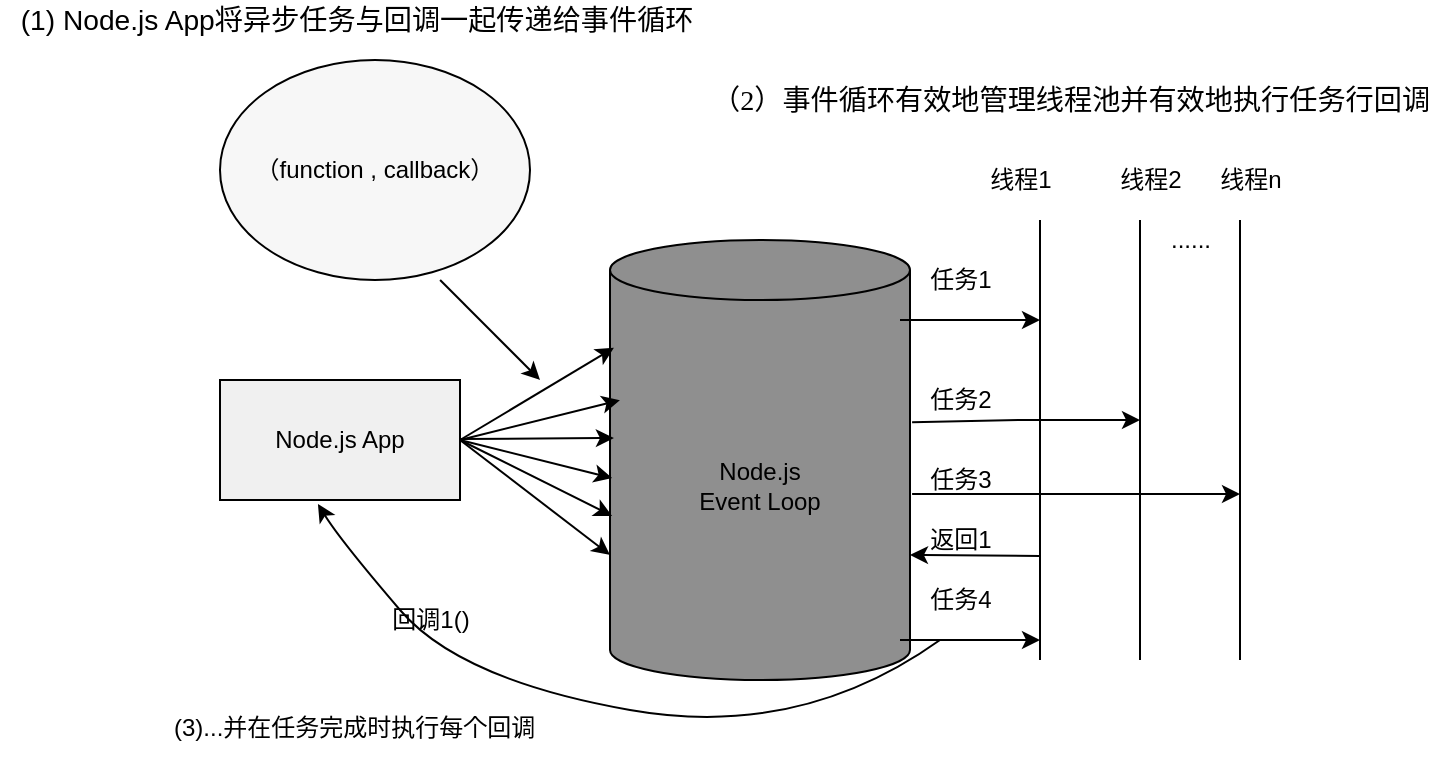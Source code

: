 <mxfile version="18.1.3" type="device" pages="2"><diagram id="Y_ZtRISMOV6r4jxH2h17" name="2. 异步、非阻塞 I/O"><mxGraphModel dx="1102" dy="865" grid="1" gridSize="10" guides="1" tooltips="1" connect="1" arrows="1" fold="1" page="1" pageScale="1" pageWidth="827" pageHeight="1169" math="0" shadow="0"><root><mxCell id="0"/><mxCell id="1" parent="0"/><mxCell id="HTwtJFEtM1xdiC3uoagr-1" value="Node.js App" style="rounded=0;whiteSpace=wrap;html=1;fillColor=#F0F0F0;" parent="1" vertex="1"><mxGeometry x="160" y="370" width="120" height="60" as="geometry"/></mxCell><mxCell id="HTwtJFEtM1xdiC3uoagr-2" value="Node.js&lt;br&gt;Event Loop" style="shape=cylinder3;whiteSpace=wrap;html=1;boundedLbl=1;backgroundOutline=1;size=15;fillColor=#8F8F8F;" parent="1" vertex="1"><mxGeometry x="355" y="300" width="150" height="220" as="geometry"/></mxCell><mxCell id="HTwtJFEtM1xdiC3uoagr-3" value="" style="endArrow=none;html=1;rounded=0;" parent="1" edge="1"><mxGeometry width="50" height="50" relative="1" as="geometry"><mxPoint x="570" y="510" as="sourcePoint"/><mxPoint x="570" y="290" as="targetPoint"/></mxGeometry></mxCell><mxCell id="HTwtJFEtM1xdiC3uoagr-4" value="" style="endArrow=none;html=1;rounded=0;" parent="1" edge="1"><mxGeometry width="50" height="50" relative="1" as="geometry"><mxPoint x="620" y="510" as="sourcePoint"/><mxPoint x="620" y="290" as="targetPoint"/></mxGeometry></mxCell><mxCell id="HTwtJFEtM1xdiC3uoagr-5" value="" style="endArrow=none;html=1;rounded=0;" parent="1" edge="1"><mxGeometry width="50" height="50" relative="1" as="geometry"><mxPoint x="670" y="510" as="sourcePoint"/><mxPoint x="670" y="290" as="targetPoint"/></mxGeometry></mxCell><mxCell id="HTwtJFEtM1xdiC3uoagr-6" value="" style="endArrow=classic;html=1;rounded=0;" parent="1" edge="1"><mxGeometry width="50" height="50" relative="1" as="geometry"><mxPoint x="500" y="340" as="sourcePoint"/><mxPoint x="570" y="340" as="targetPoint"/></mxGeometry></mxCell><mxCell id="HTwtJFEtM1xdiC3uoagr-7" value="" style="endArrow=classic;html=1;rounded=0;exitX=1.007;exitY=0.414;exitDx=0;exitDy=0;exitPerimeter=0;" parent="1" source="HTwtJFEtM1xdiC3uoagr-2" edge="1"><mxGeometry width="50" height="50" relative="1" as="geometry"><mxPoint x="510" y="420" as="sourcePoint"/><mxPoint x="620" y="390" as="targetPoint"/><Array as="points"><mxPoint x="560" y="390"/></Array></mxGeometry></mxCell><mxCell id="HTwtJFEtM1xdiC3uoagr-8" value="" style="endArrow=classic;html=1;rounded=0;exitX=1.007;exitY=0.577;exitDx=0;exitDy=0;exitPerimeter=0;" parent="1" source="HTwtJFEtM1xdiC3uoagr-2" edge="1"><mxGeometry width="50" height="50" relative="1" as="geometry"><mxPoint x="590" y="460" as="sourcePoint"/><mxPoint x="670" y="427" as="targetPoint"/><Array as="points"/></mxGeometry></mxCell><mxCell id="HTwtJFEtM1xdiC3uoagr-9" value="" style="endArrow=classic;html=1;rounded=0;entryX=1;entryY=0;entryDx=0;entryDy=157.5;entryPerimeter=0;" parent="1" target="HTwtJFEtM1xdiC3uoagr-2" edge="1"><mxGeometry width="50" height="50" relative="1" as="geometry"><mxPoint x="570" y="458" as="sourcePoint"/><mxPoint x="540" y="500" as="targetPoint"/></mxGeometry></mxCell><mxCell id="HTwtJFEtM1xdiC3uoagr-10" value="" style="endArrow=classic;html=1;rounded=0;" parent="1" edge="1"><mxGeometry width="50" height="50" relative="1" as="geometry"><mxPoint x="500" y="500" as="sourcePoint"/><mxPoint x="570" y="500" as="targetPoint"/></mxGeometry></mxCell><mxCell id="HTwtJFEtM1xdiC3uoagr-11" value="任务1" style="text;html=1;align=center;verticalAlign=middle;resizable=0;points=[];autosize=1;strokeColor=none;fillColor=none;" parent="1" vertex="1"><mxGeometry x="505" y="310" width="50" height="20" as="geometry"/></mxCell><mxCell id="HTwtJFEtM1xdiC3uoagr-12" value="任务3" style="text;html=1;align=center;verticalAlign=middle;resizable=0;points=[];autosize=1;strokeColor=none;fillColor=none;" parent="1" vertex="1"><mxGeometry x="505" y="410" width="50" height="20" as="geometry"/></mxCell><mxCell id="HTwtJFEtM1xdiC3uoagr-13" value="任务2" style="text;html=1;align=center;verticalAlign=middle;resizable=0;points=[];autosize=1;strokeColor=none;fillColor=none;" parent="1" vertex="1"><mxGeometry x="505" y="370" width="50" height="20" as="geometry"/></mxCell><mxCell id="HTwtJFEtM1xdiC3uoagr-14" value="回调1()" style="text;html=1;align=center;verticalAlign=middle;resizable=0;points=[];autosize=1;strokeColor=none;fillColor=none;" parent="1" vertex="1"><mxGeometry x="240" y="480" width="50" height="20" as="geometry"/></mxCell><mxCell id="HTwtJFEtM1xdiC3uoagr-15" value="返回1" style="text;html=1;align=center;verticalAlign=middle;resizable=0;points=[];autosize=1;strokeColor=none;fillColor=none;" parent="1" vertex="1"><mxGeometry x="505" y="440" width="50" height="20" as="geometry"/></mxCell><mxCell id="HTwtJFEtM1xdiC3uoagr-16" value="任务4" style="text;html=1;align=center;verticalAlign=middle;resizable=0;points=[];autosize=1;strokeColor=none;fillColor=none;" parent="1" vertex="1"><mxGeometry x="505" y="470" width="50" height="20" as="geometry"/></mxCell><mxCell id="HTwtJFEtM1xdiC3uoagr-18" value="线程1" style="text;html=1;align=center;verticalAlign=middle;resizable=0;points=[];autosize=1;strokeColor=none;fillColor=none;" parent="1" vertex="1"><mxGeometry x="535" y="260" width="50" height="20" as="geometry"/></mxCell><mxCell id="HTwtJFEtM1xdiC3uoagr-19" value="线程2" style="text;html=1;align=center;verticalAlign=middle;resizable=0;points=[];autosize=1;strokeColor=none;fillColor=none;" parent="1" vertex="1"><mxGeometry x="600" y="260" width="50" height="20" as="geometry"/></mxCell><mxCell id="HTwtJFEtM1xdiC3uoagr-20" value="线程n" style="text;html=1;align=center;verticalAlign=middle;resizable=0;points=[];autosize=1;strokeColor=none;fillColor=none;" parent="1" vertex="1"><mxGeometry x="650" y="260" width="50" height="20" as="geometry"/></mxCell><mxCell id="HTwtJFEtM1xdiC3uoagr-21" value="......" style="text;html=1;align=center;verticalAlign=middle;resizable=0;points=[];autosize=1;strokeColor=none;fillColor=none;" parent="1" vertex="1"><mxGeometry x="625" y="290" width="40" height="20" as="geometry"/></mxCell><mxCell id="HTwtJFEtM1xdiC3uoagr-22" value="（function , callback）" style="ellipse;whiteSpace=wrap;html=1;fillColor=#F7F7F7;" parent="1" vertex="1"><mxGeometry x="160" y="210" width="155" height="110" as="geometry"/></mxCell><mxCell id="HTwtJFEtM1xdiC3uoagr-23" value="" style="endArrow=classic;html=1;rounded=0;entryX=0.013;entryY=0.45;entryDx=0;entryDy=0;entryPerimeter=0;" parent="1" source="HTwtJFEtM1xdiC3uoagr-1" target="HTwtJFEtM1xdiC3uoagr-2" edge="1"><mxGeometry width="50" height="50" relative="1" as="geometry"><mxPoint x="280" y="450" as="sourcePoint"/><mxPoint x="350.711" y="400" as="targetPoint"/></mxGeometry></mxCell><mxCell id="HTwtJFEtM1xdiC3uoagr-24" value="" style="endArrow=classic;html=1;rounded=0;exitX=1;exitY=0.5;exitDx=0;exitDy=0;entryX=0.007;entryY=0.541;entryDx=0;entryDy=0;entryPerimeter=0;" parent="1" source="HTwtJFEtM1xdiC3uoagr-1" target="HTwtJFEtM1xdiC3uoagr-2" edge="1"><mxGeometry width="50" height="50" relative="1" as="geometry"><mxPoint x="290" y="410" as="sourcePoint"/><mxPoint x="350" y="420" as="targetPoint"/></mxGeometry></mxCell><mxCell id="HTwtJFEtM1xdiC3uoagr-25" value="" style="endArrow=classic;html=1;rounded=0;entryX=0.007;entryY=0.627;entryDx=0;entryDy=0;entryPerimeter=0;" parent="1" target="HTwtJFEtM1xdiC3uoagr-2" edge="1"><mxGeometry width="50" height="50" relative="1" as="geometry"><mxPoint x="280" y="400" as="sourcePoint"/><mxPoint x="370.711" y="420" as="targetPoint"/></mxGeometry></mxCell><mxCell id="HTwtJFEtM1xdiC3uoagr-26" value="" style="endArrow=classic;html=1;rounded=0;exitX=1;exitY=0.5;exitDx=0;exitDy=0;entryX=0;entryY=0;entryDx=0;entryDy=157.5;entryPerimeter=0;" parent="1" source="HTwtJFEtM1xdiC3uoagr-1" target="HTwtJFEtM1xdiC3uoagr-2" edge="1"><mxGeometry width="50" height="50" relative="1" as="geometry"><mxPoint x="310" y="430" as="sourcePoint"/><mxPoint x="380.711" y="430" as="targetPoint"/></mxGeometry></mxCell><mxCell id="HTwtJFEtM1xdiC3uoagr-27" value="" style="endArrow=classic;html=1;rounded=0;exitX=1;exitY=0.5;exitDx=0;exitDy=0;entryX=0.033;entryY=0.364;entryDx=0;entryDy=0;entryPerimeter=0;" parent="1" source="HTwtJFEtM1xdiC3uoagr-1" target="HTwtJFEtM1xdiC3uoagr-2" edge="1"><mxGeometry width="50" height="50" relative="1" as="geometry"><mxPoint x="249.29" y="340" as="sourcePoint"/><mxPoint x="350" y="380" as="targetPoint"/></mxGeometry></mxCell><mxCell id="HTwtJFEtM1xdiC3uoagr-28" value="" style="endArrow=classic;html=1;rounded=0;entryX=0.013;entryY=0.245;entryDx=0;entryDy=0;entryPerimeter=0;" parent="1" target="HTwtJFEtM1xdiC3uoagr-2" edge="1"><mxGeometry width="50" height="50" relative="1" as="geometry"><mxPoint x="280" y="400" as="sourcePoint"/><mxPoint x="350" y="360" as="targetPoint"/></mxGeometry></mxCell><mxCell id="HTwtJFEtM1xdiC3uoagr-32" value="" style="endArrow=classic;html=1;rounded=0;exitX=0.71;exitY=1;exitDx=0;exitDy=0;exitPerimeter=0;" parent="1" source="HTwtJFEtM1xdiC3uoagr-22" edge="1"><mxGeometry width="50" height="50" relative="1" as="geometry"><mxPoint x="390" y="450" as="sourcePoint"/><mxPoint x="320" y="370" as="targetPoint"/></mxGeometry></mxCell><mxCell id="HTwtJFEtM1xdiC3uoagr-33" value="&lt;div&gt;&lt;span style=&quot;font-size: 10.56pt&quot;&gt;(1) Node.js App&lt;/span&gt;&lt;span style=&quot;font-size: 14.08px&quot;&gt;将异步任务与回调一起传递给事件循环&lt;/span&gt;&lt;span style=&quot;font-size: 10.56pt&quot;&gt;&amp;nbsp;&lt;/span&gt;&lt;/div&gt;" style="text;html=1;align=center;verticalAlign=middle;resizable=0;points=[];autosize=1;strokeColor=none;fillColor=none;" parent="1" vertex="1"><mxGeometry x="50" y="180" width="360" height="20" as="geometry"/></mxCell><mxCell id="HTwtJFEtM1xdiC3uoagr-34" value="&lt;div&gt;&lt;span style=&quot;font-size: 10.56pt&quot;&gt;（&lt;/span&gt;&lt;span style=&quot;font-size: 10.56pt ; font-family: &amp;#34;times new roman&amp;#34;&quot;&gt;2&lt;/span&gt;&lt;span style=&quot;font-size: 10.56pt&quot;&gt;）&lt;/span&gt;&lt;span style=&quot;font-size: 14.08px&quot;&gt;事件循环有效地管理线程池并有效地执行任务&lt;/span&gt;&lt;span style=&quot;font-size: 10.56pt&quot;&gt;行回调&lt;/span&gt;&lt;/div&gt;" style="text;html=1;align=center;verticalAlign=middle;resizable=0;points=[];autosize=1;strokeColor=none;fillColor=none;" parent="1" vertex="1"><mxGeometry x="400" y="220" width="370" height="20" as="geometry"/></mxCell><mxCell id="HTwtJFEtM1xdiC3uoagr-35" value="(3)...并在任务完成时执行每个回调" style="text;whiteSpace=wrap;html=1;" parent="1" vertex="1"><mxGeometry x="135" y="530" width="190" height="30" as="geometry"/></mxCell><mxCell id="HTwtJFEtM1xdiC3uoagr-36" value="" style="curved=1;endArrow=classic;html=1;rounded=0;entryX=0.408;entryY=1.033;entryDx=0;entryDy=0;entryPerimeter=0;" parent="1" target="HTwtJFEtM1xdiC3uoagr-1" edge="1"><mxGeometry width="50" height="50" relative="1" as="geometry"><mxPoint x="520" y="500" as="sourcePoint"/><mxPoint x="240" y="440" as="targetPoint"/><Array as="points"><mxPoint x="450" y="550"/><mxPoint x="280" y="520"/><mxPoint x="220" y="450"/></Array></mxGeometry></mxCell></root></mxGraphModel></diagram><diagram id="ZPMfpE0ZEOZXJaoQljGE" name="组装module.exports 属性或exports 对象让模块可以选择应该把什么跟 程序共享"><mxGraphModel dx="1102" dy="865" grid="1" gridSize="10" guides="1" tooltips="1" connect="1" arrows="1" fold="1" page="1" pageScale="1" pageWidth="827" pageHeight="1169" math="0" shadow="0"><root><mxCell id="0"/><mxCell id="1" parent="0"/><mxCell id="Os_Hv1brAXbs-cdzs5xx-1" value="module.exports或exports" style="shape=cylinder3;whiteSpace=wrap;html=1;boundedLbl=1;backgroundOutline=1;size=15;fillColor=#e1d5e7;strokeColor=#9673a6;" vertex="1" parent="1"><mxGeometry x="290" y="550" width="270" height="240" as="geometry"/></mxCell><mxCell id="Os_Hv1brAXbs-cdzs5xx-2" value="程序&lt;span style=&quot;white-space: pre;&quot;&gt;&#9;&lt;/span&gt;" style="rounded=0;whiteSpace=wrap;html=1;fillColor=#dae8fc;strokeColor=#6c8ebf;" vertex="1" parent="1"><mxGeometry x="130" y="440" width="120" height="60" as="geometry"/></mxCell><mxCell id="Os_Hv1brAXbs-cdzs5xx-3" value="模块" style="rounded=0;whiteSpace=wrap;html=1;fillColor=#fff2cc;strokeColor=#d6b656;" vertex="1" parent="1"><mxGeometry x="610" y="440" width="120" height="60" as="geometry"/></mxCell><mxCell id="Os_Hv1brAXbs-cdzs5xx-4" value="" style="endArrow=classic;html=1;rounded=0;exitX=1;exitY=0.5;exitDx=0;exitDy=0;entryX=0;entryY=0.5;entryDx=0;entryDy=0;" edge="1" parent="1" source="Os_Hv1brAXbs-cdzs5xx-2" target="Os_Hv1brAXbs-cdzs5xx-3"><mxGeometry width="50" height="50" relative="1" as="geometry"><mxPoint x="270" y="500" as="sourcePoint"/><mxPoint x="320" y="450" as="targetPoint"/></mxGeometry></mxCell><mxCell id="Os_Hv1brAXbs-cdzs5xx-5" value="" style="endArrow=classic;html=1;rounded=0;entryX=1;entryY=0.5;entryDx=0;entryDy=0;entryPerimeter=0;exitX=0.567;exitY=1.017;exitDx=0;exitDy=0;exitPerimeter=0;" edge="1" parent="1" source="Os_Hv1brAXbs-cdzs5xx-3" target="Os_Hv1brAXbs-cdzs5xx-1"><mxGeometry width="50" height="50" relative="1" as="geometry"><mxPoint x="680" y="550" as="sourcePoint"/><mxPoint x="730" y="500" as="targetPoint"/><Array as="points"><mxPoint x="670" y="670"/></Array></mxGeometry></mxCell><mxCell id="Os_Hv1brAXbs-cdzs5xx-6" value="" style="endArrow=classic;html=1;rounded=0;entryX=-0.011;entryY=0.554;entryDx=0;entryDy=0;entryPerimeter=0;" edge="1" parent="1" source="Os_Hv1brAXbs-cdzs5xx-2" target="Os_Hv1brAXbs-cdzs5xx-1"><mxGeometry width="50" height="50" relative="1" as="geometry"><mxPoint x="190" y="550" as="sourcePoint"/><mxPoint x="190" y="570.711" as="targetPoint"/><Array as="points"><mxPoint x="190" y="680"/></Array></mxGeometry></mxCell><mxCell id="Os_Hv1brAXbs-cdzs5xx-7" value="requires模块" style="text;html=1;strokeColor=none;fillColor=none;align=center;verticalAlign=middle;whiteSpace=wrap;rounded=0;" vertex="1" parent="1"><mxGeometry x="380" y="440" width="90" height="30" as="geometry"/></mxCell></root></mxGraphModel></diagram></mxfile>